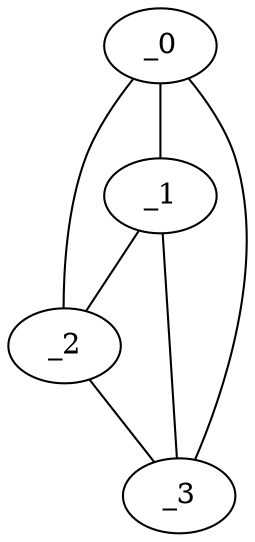 graph "obj4__100.gxl" {
	_0	 [x=57,
		y=31];
	_1	 [x=61,
		y=31];
	_0 -- _1	 [valence=2];
	_2	 [x=64,
		y=66];
	_0 -- _2	 [valence=1];
	_3	 [x=68,
		y=21];
	_0 -- _3	 [valence=1];
	_1 -- _2	 [valence=2];
	_1 -- _3	 [valence=1];
	_2 -- _3	 [valence=1];
}
